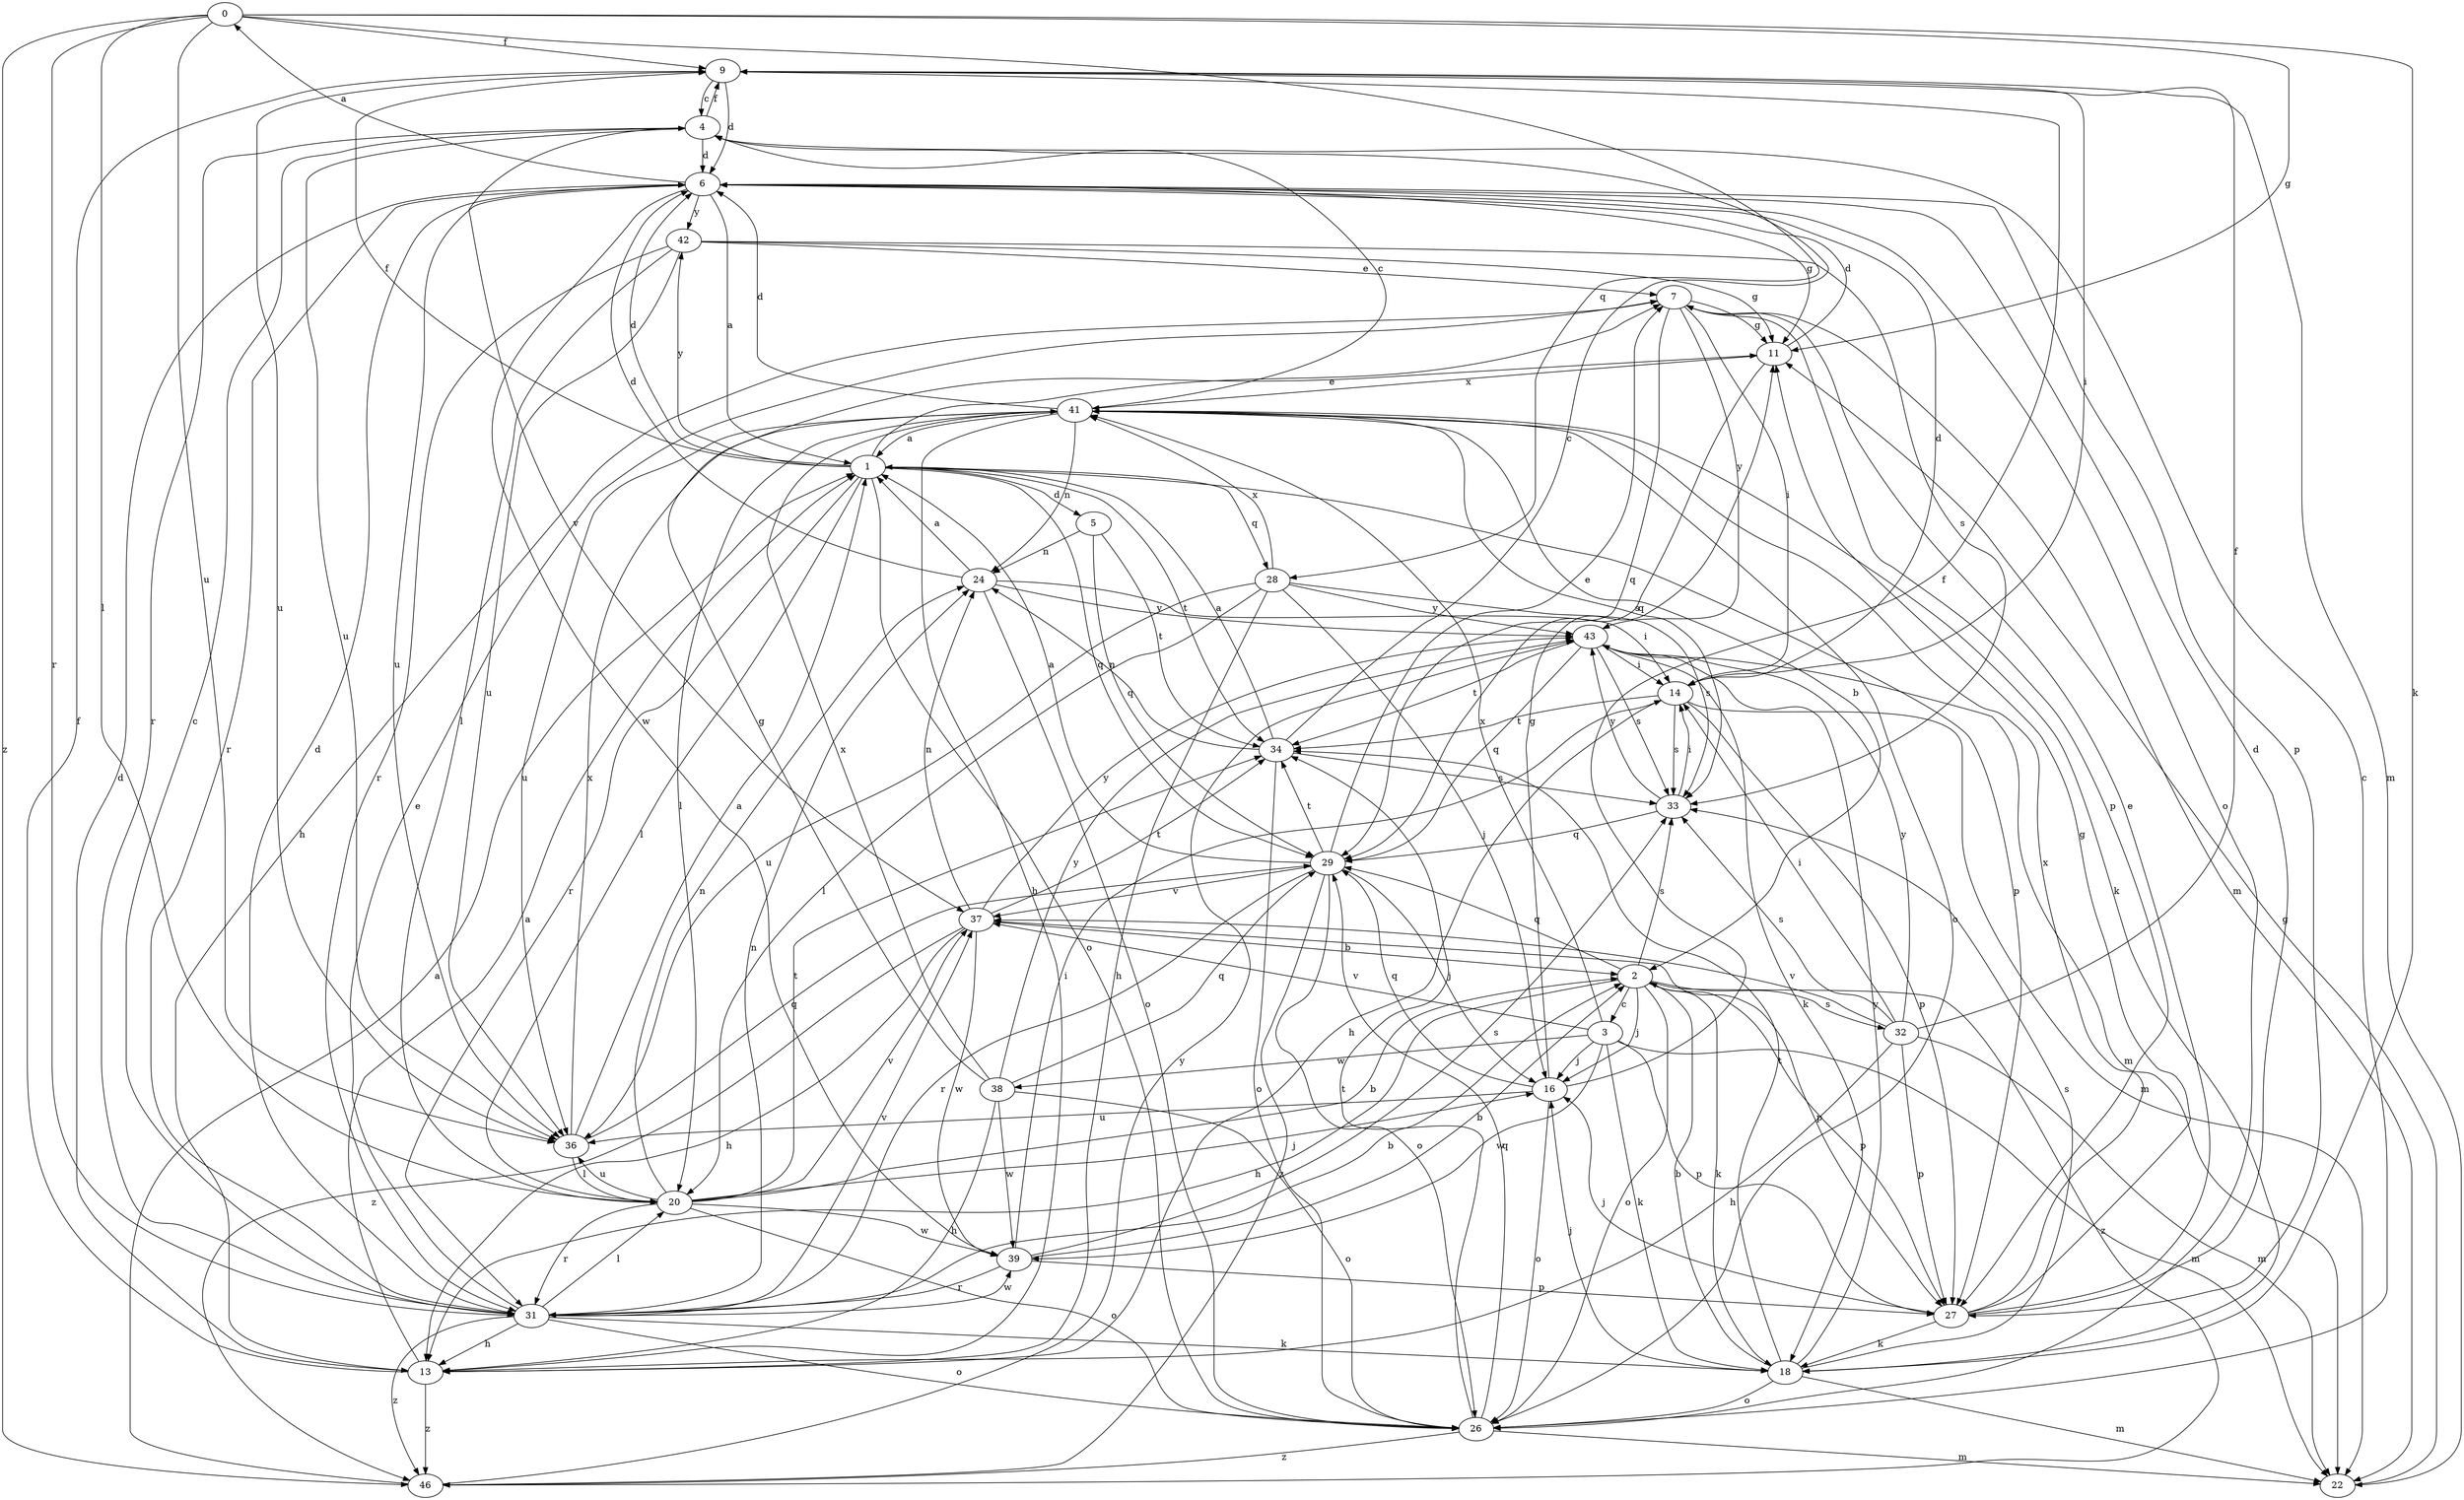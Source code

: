 strict digraph  {
0;
1;
2;
3;
4;
5;
6;
7;
9;
11;
13;
14;
16;
18;
20;
22;
24;
26;
27;
28;
29;
31;
32;
33;
34;
36;
37;
38;
39;
41;
42;
43;
46;
0 -> 9  [label=f];
0 -> 11  [label=g];
0 -> 18  [label=k];
0 -> 20  [label=l];
0 -> 28  [label=q];
0 -> 31  [label=r];
0 -> 36  [label=u];
0 -> 46  [label=z];
1 -> 5  [label=d];
1 -> 6  [label=d];
1 -> 7  [label=e];
1 -> 9  [label=f];
1 -> 20  [label=l];
1 -> 26  [label=o];
1 -> 27  [label=p];
1 -> 28  [label=q];
1 -> 29  [label=q];
1 -> 31  [label=r];
1 -> 34  [label=t];
1 -> 42  [label=y];
2 -> 3  [label=c];
2 -> 13  [label=h];
2 -> 16  [label=j];
2 -> 18  [label=k];
2 -> 26  [label=o];
2 -> 27  [label=p];
2 -> 29  [label=q];
2 -> 32  [label=s];
2 -> 33  [label=s];
2 -> 46  [label=z];
3 -> 16  [label=j];
3 -> 18  [label=k];
3 -> 22  [label=m];
3 -> 27  [label=p];
3 -> 37  [label=v];
3 -> 38  [label=w];
3 -> 39  [label=w];
3 -> 41  [label=x];
4 -> 6  [label=d];
4 -> 9  [label=f];
4 -> 31  [label=r];
4 -> 36  [label=u];
4 -> 37  [label=v];
5 -> 24  [label=n];
5 -> 29  [label=q];
5 -> 34  [label=t];
6 -> 0  [label=a];
6 -> 1  [label=a];
6 -> 11  [label=g];
6 -> 26  [label=o];
6 -> 27  [label=p];
6 -> 31  [label=r];
6 -> 36  [label=u];
6 -> 39  [label=w];
6 -> 42  [label=y];
7 -> 11  [label=g];
7 -> 13  [label=h];
7 -> 14  [label=i];
7 -> 22  [label=m];
7 -> 27  [label=p];
7 -> 29  [label=q];
7 -> 43  [label=y];
9 -> 4  [label=c];
9 -> 6  [label=d];
9 -> 14  [label=i];
9 -> 22  [label=m];
9 -> 36  [label=u];
11 -> 6  [label=d];
11 -> 29  [label=q];
11 -> 41  [label=x];
13 -> 1  [label=a];
13 -> 6  [label=d];
13 -> 9  [label=f];
13 -> 46  [label=z];
14 -> 6  [label=d];
14 -> 13  [label=h];
14 -> 22  [label=m];
14 -> 27  [label=p];
14 -> 33  [label=s];
14 -> 34  [label=t];
16 -> 9  [label=f];
16 -> 11  [label=g];
16 -> 26  [label=o];
16 -> 29  [label=q];
16 -> 36  [label=u];
18 -> 2  [label=b];
18 -> 16  [label=j];
18 -> 22  [label=m];
18 -> 26  [label=o];
18 -> 33  [label=s];
18 -> 34  [label=t];
18 -> 43  [label=y];
20 -> 2  [label=b];
20 -> 16  [label=j];
20 -> 24  [label=n];
20 -> 26  [label=o];
20 -> 31  [label=r];
20 -> 34  [label=t];
20 -> 36  [label=u];
20 -> 37  [label=v];
20 -> 39  [label=w];
22 -> 11  [label=g];
24 -> 1  [label=a];
24 -> 6  [label=d];
24 -> 14  [label=i];
24 -> 26  [label=o];
24 -> 43  [label=y];
26 -> 4  [label=c];
26 -> 22  [label=m];
26 -> 29  [label=q];
26 -> 34  [label=t];
26 -> 46  [label=z];
27 -> 6  [label=d];
27 -> 7  [label=e];
27 -> 11  [label=g];
27 -> 16  [label=j];
27 -> 18  [label=k];
27 -> 41  [label=x];
28 -> 13  [label=h];
28 -> 16  [label=j];
28 -> 20  [label=l];
28 -> 33  [label=s];
28 -> 36  [label=u];
28 -> 41  [label=x];
28 -> 43  [label=y];
29 -> 1  [label=a];
29 -> 7  [label=e];
29 -> 16  [label=j];
29 -> 26  [label=o];
29 -> 31  [label=r];
29 -> 34  [label=t];
29 -> 37  [label=v];
29 -> 46  [label=z];
31 -> 2  [label=b];
31 -> 4  [label=c];
31 -> 6  [label=d];
31 -> 7  [label=e];
31 -> 13  [label=h];
31 -> 18  [label=k];
31 -> 20  [label=l];
31 -> 24  [label=n];
31 -> 26  [label=o];
31 -> 37  [label=v];
31 -> 39  [label=w];
31 -> 46  [label=z];
32 -> 9  [label=f];
32 -> 13  [label=h];
32 -> 14  [label=i];
32 -> 22  [label=m];
32 -> 27  [label=p];
32 -> 33  [label=s];
32 -> 37  [label=v];
32 -> 43  [label=y];
33 -> 14  [label=i];
33 -> 29  [label=q];
33 -> 43  [label=y];
34 -> 1  [label=a];
34 -> 4  [label=c];
34 -> 24  [label=n];
34 -> 26  [label=o];
34 -> 33  [label=s];
36 -> 1  [label=a];
36 -> 20  [label=l];
36 -> 29  [label=q];
36 -> 41  [label=x];
37 -> 2  [label=b];
37 -> 13  [label=h];
37 -> 24  [label=n];
37 -> 27  [label=p];
37 -> 34  [label=t];
37 -> 39  [label=w];
37 -> 43  [label=y];
37 -> 46  [label=z];
38 -> 11  [label=g];
38 -> 13  [label=h];
38 -> 26  [label=o];
38 -> 29  [label=q];
38 -> 39  [label=w];
38 -> 41  [label=x];
38 -> 43  [label=y];
39 -> 2  [label=b];
39 -> 14  [label=i];
39 -> 27  [label=p];
39 -> 31  [label=r];
39 -> 33  [label=s];
41 -> 1  [label=a];
41 -> 2  [label=b];
41 -> 4  [label=c];
41 -> 6  [label=d];
41 -> 13  [label=h];
41 -> 18  [label=k];
41 -> 20  [label=l];
41 -> 24  [label=n];
41 -> 26  [label=o];
41 -> 33  [label=s];
41 -> 36  [label=u];
42 -> 7  [label=e];
42 -> 11  [label=g];
42 -> 20  [label=l];
42 -> 31  [label=r];
42 -> 33  [label=s];
42 -> 36  [label=u];
43 -> 14  [label=i];
43 -> 18  [label=k];
43 -> 22  [label=m];
43 -> 29  [label=q];
43 -> 33  [label=s];
43 -> 34  [label=t];
46 -> 1  [label=a];
46 -> 43  [label=y];
}
